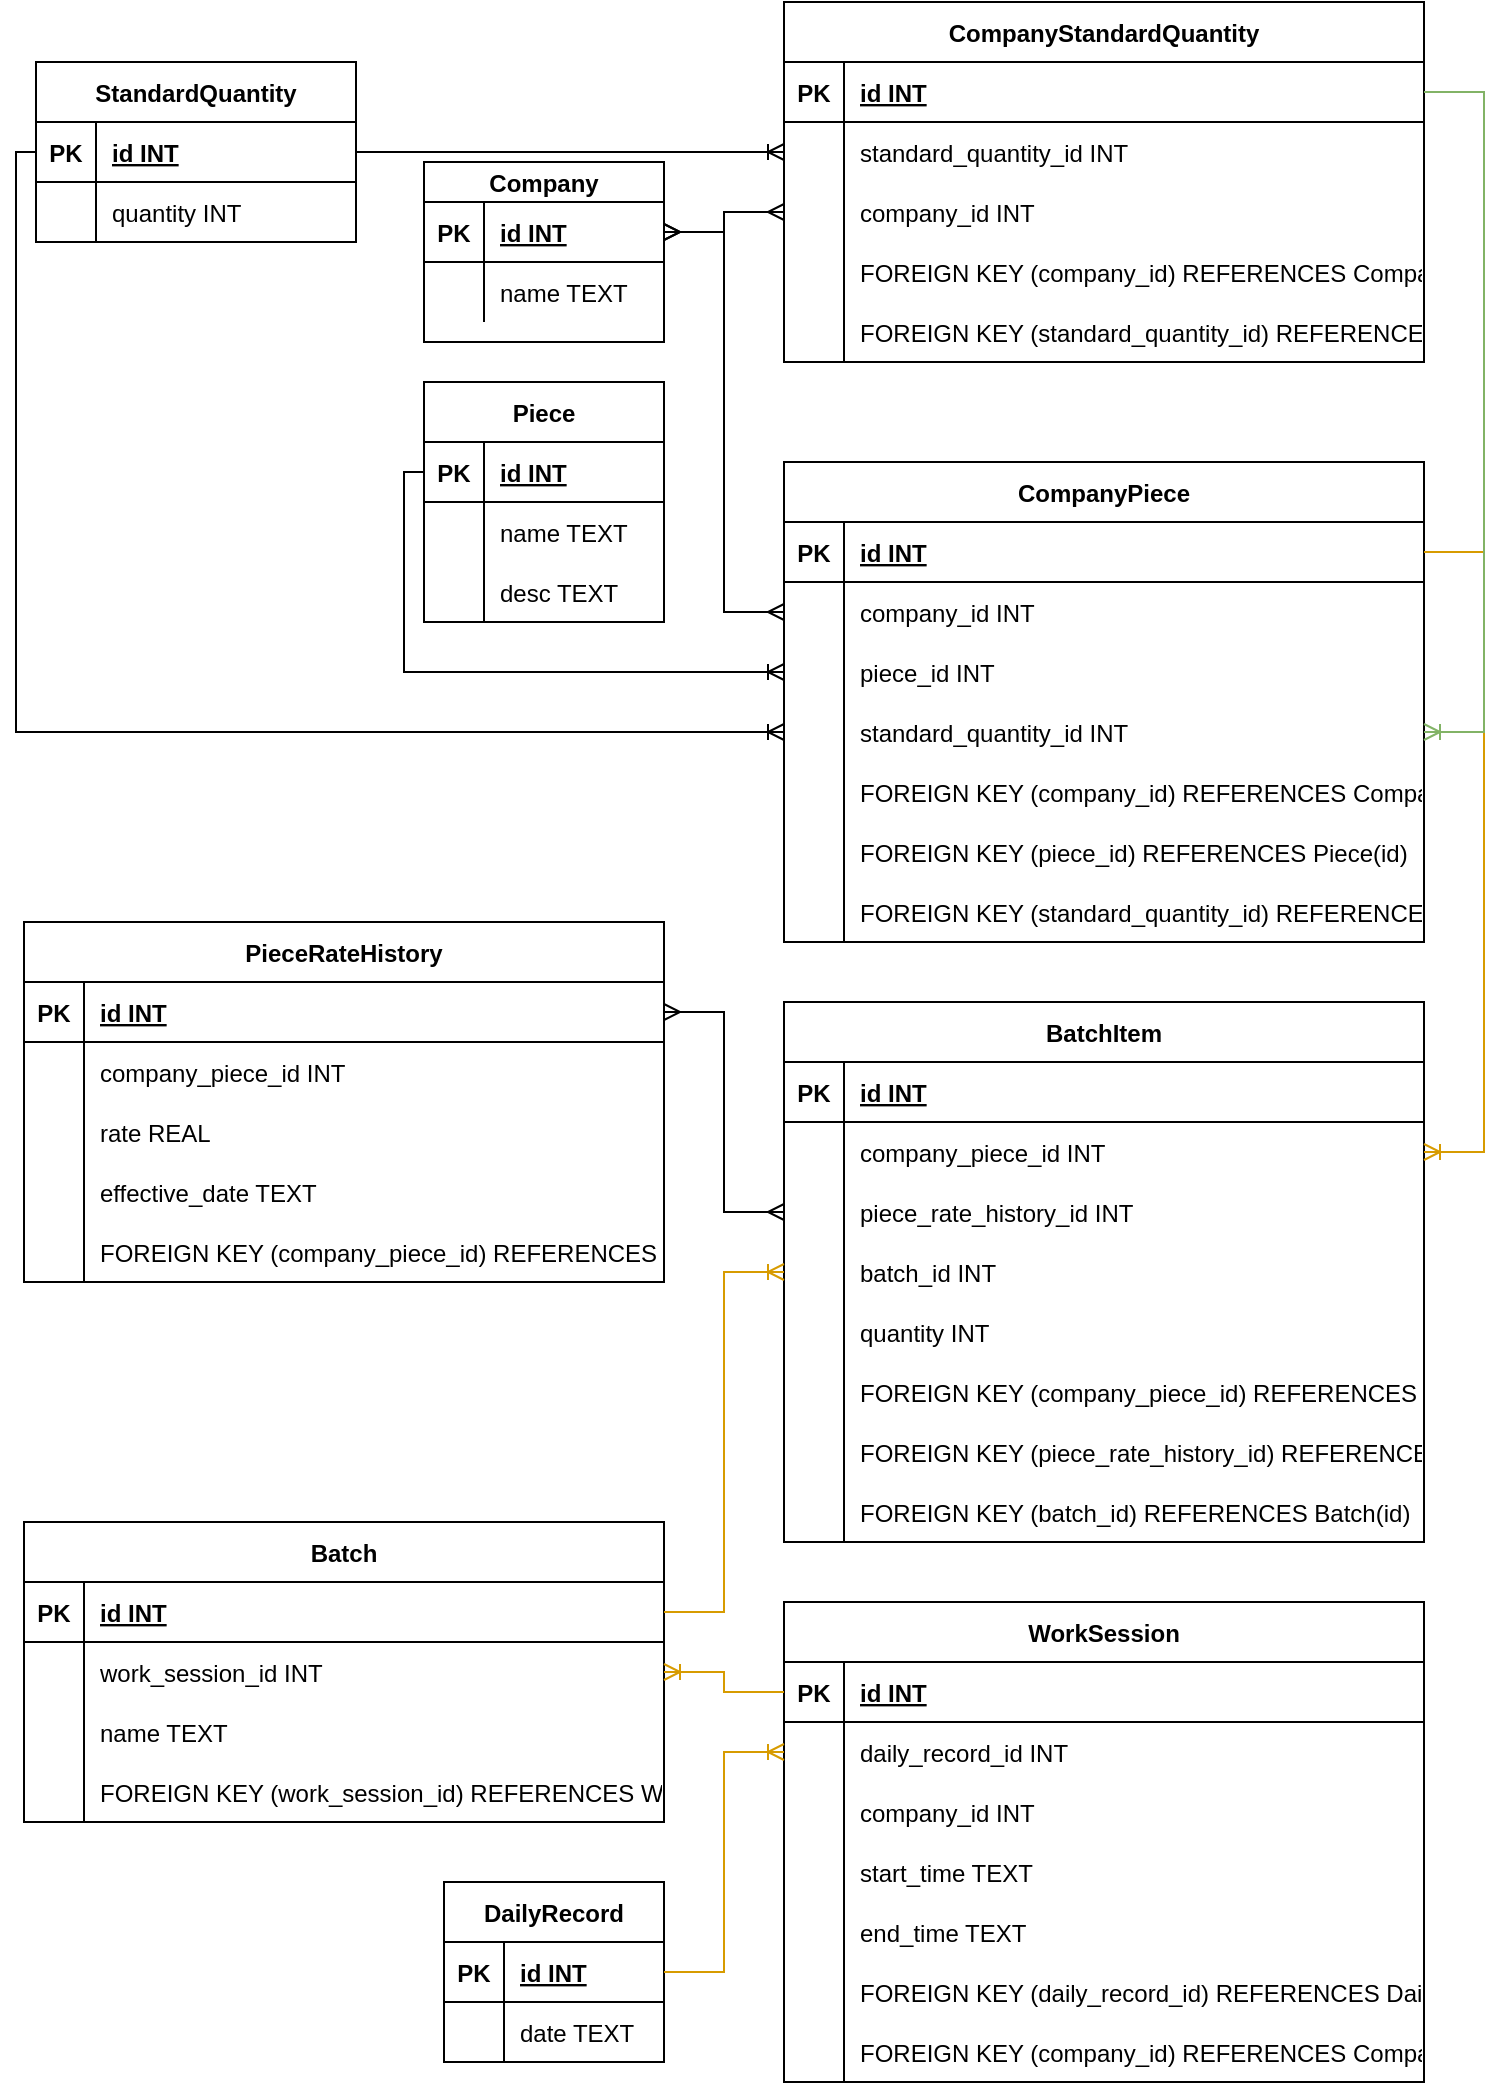 <mxfile version="24.8.4">
  <diagram name="Page-1" id="hj6EQDbvfAGXjYcUT3aj">
    <mxGraphModel dx="3134" dy="795" grid="1" gridSize="10" guides="1" tooltips="1" connect="1" arrows="1" fold="1" page="1" pageScale="1" pageWidth="850" pageHeight="1100" math="0" shadow="0">
      <root>
        <mxCell id="0" />
        <mxCell id="1" parent="0" />
        <mxCell id="ztqE1EcbJEQr3QMFccIp-8" value="StandardQuantity" style="shape=table;startSize=30;container=1;collapsible=1;childLayout=tableLayout;fixedRows=1;rowLines=0;fontStyle=1;align=center;resizeLast=1;" parent="1" vertex="1">
          <mxGeometry x="-1680" y="40" width="160" height="90" as="geometry" />
        </mxCell>
        <mxCell id="ztqE1EcbJEQr3QMFccIp-9" value="" style="shape=tableRow;horizontal=0;startSize=0;swimlaneHead=0;swimlaneBody=0;fillColor=none;collapsible=0;dropTarget=0;points=[[0,0.5],[1,0.5]];portConstraint=eastwest;strokeColor=inherit;top=0;left=0;right=0;bottom=1;" parent="ztqE1EcbJEQr3QMFccIp-8" vertex="1">
          <mxGeometry y="30" width="160" height="30" as="geometry" />
        </mxCell>
        <mxCell id="ztqE1EcbJEQr3QMFccIp-10" value="PK" style="shape=partialRectangle;overflow=hidden;connectable=0;fillColor=none;strokeColor=inherit;top=0;left=0;bottom=0;right=0;fontStyle=1;" parent="ztqE1EcbJEQr3QMFccIp-9" vertex="1">
          <mxGeometry width="30" height="30" as="geometry">
            <mxRectangle width="30" height="30" as="alternateBounds" />
          </mxGeometry>
        </mxCell>
        <mxCell id="ztqE1EcbJEQr3QMFccIp-11" value="id INT " style="shape=partialRectangle;overflow=hidden;connectable=0;fillColor=none;align=left;strokeColor=inherit;top=0;left=0;bottom=0;right=0;spacingLeft=6;fontStyle=5;" parent="ztqE1EcbJEQr3QMFccIp-9" vertex="1">
          <mxGeometry x="30" width="130" height="30" as="geometry">
            <mxRectangle width="130" height="30" as="alternateBounds" />
          </mxGeometry>
        </mxCell>
        <mxCell id="ztqE1EcbJEQr3QMFccIp-12" value="" style="shape=tableRow;horizontal=0;startSize=0;swimlaneHead=0;swimlaneBody=0;fillColor=none;collapsible=0;dropTarget=0;points=[[0,0.5],[1,0.5]];portConstraint=eastwest;strokeColor=inherit;top=0;left=0;right=0;bottom=0;" parent="ztqE1EcbJEQr3QMFccIp-8" vertex="1">
          <mxGeometry y="60" width="160" height="30" as="geometry" />
        </mxCell>
        <mxCell id="ztqE1EcbJEQr3QMFccIp-13" value="" style="shape=partialRectangle;overflow=hidden;connectable=0;fillColor=none;strokeColor=inherit;top=0;left=0;bottom=0;right=0;" parent="ztqE1EcbJEQr3QMFccIp-12" vertex="1">
          <mxGeometry width="30" height="30" as="geometry">
            <mxRectangle width="30" height="30" as="alternateBounds" />
          </mxGeometry>
        </mxCell>
        <mxCell id="ztqE1EcbJEQr3QMFccIp-14" value="quantity INT" style="shape=partialRectangle;overflow=hidden;connectable=0;fillColor=none;align=left;strokeColor=inherit;top=0;left=0;bottom=0;right=0;spacingLeft=6;" parent="ztqE1EcbJEQr3QMFccIp-12" vertex="1">
          <mxGeometry x="30" width="130" height="30" as="geometry">
            <mxRectangle width="130" height="30" as="alternateBounds" />
          </mxGeometry>
        </mxCell>
        <mxCell id="ztqE1EcbJEQr3QMFccIp-15" value="Company" style="shape=table;startSize=20;container=1;collapsible=1;childLayout=tableLayout;fixedRows=1;rowLines=0;fontStyle=1;align=center;resizeLast=1;" parent="1" vertex="1">
          <mxGeometry x="-1486" y="90" width="120" height="90" as="geometry" />
        </mxCell>
        <mxCell id="ztqE1EcbJEQr3QMFccIp-16" value="" style="shape=tableRow;horizontal=0;startSize=0;swimlaneHead=0;swimlaneBody=0;fillColor=none;collapsible=0;dropTarget=0;points=[[0,0.5],[1,0.5]];portConstraint=eastwest;strokeColor=inherit;top=0;left=0;right=0;bottom=1;" parent="ztqE1EcbJEQr3QMFccIp-15" vertex="1">
          <mxGeometry y="20" width="120" height="30" as="geometry" />
        </mxCell>
        <mxCell id="ztqE1EcbJEQr3QMFccIp-17" value="PK" style="shape=partialRectangle;overflow=hidden;connectable=0;fillColor=none;strokeColor=inherit;top=0;left=0;bottom=0;right=0;fontStyle=1;" parent="ztqE1EcbJEQr3QMFccIp-16" vertex="1">
          <mxGeometry width="30" height="30" as="geometry">
            <mxRectangle width="30" height="30" as="alternateBounds" />
          </mxGeometry>
        </mxCell>
        <mxCell id="ztqE1EcbJEQr3QMFccIp-18" value="id INT " style="shape=partialRectangle;overflow=hidden;connectable=0;fillColor=none;align=left;strokeColor=inherit;top=0;left=0;bottom=0;right=0;spacingLeft=6;fontStyle=5;" parent="ztqE1EcbJEQr3QMFccIp-16" vertex="1">
          <mxGeometry x="30" width="90" height="30" as="geometry">
            <mxRectangle width="90" height="30" as="alternateBounds" />
          </mxGeometry>
        </mxCell>
        <mxCell id="ztqE1EcbJEQr3QMFccIp-19" value="" style="shape=tableRow;horizontal=0;startSize=0;swimlaneHead=0;swimlaneBody=0;fillColor=none;collapsible=0;dropTarget=0;points=[[0,0.5],[1,0.5]];portConstraint=eastwest;strokeColor=inherit;top=0;left=0;right=0;bottom=0;" parent="ztqE1EcbJEQr3QMFccIp-15" vertex="1">
          <mxGeometry y="50" width="120" height="30" as="geometry" />
        </mxCell>
        <mxCell id="ztqE1EcbJEQr3QMFccIp-20" value="" style="shape=partialRectangle;overflow=hidden;connectable=0;fillColor=none;strokeColor=inherit;top=0;left=0;bottom=0;right=0;" parent="ztqE1EcbJEQr3QMFccIp-19" vertex="1">
          <mxGeometry width="30" height="30" as="geometry">
            <mxRectangle width="30" height="30" as="alternateBounds" />
          </mxGeometry>
        </mxCell>
        <mxCell id="ztqE1EcbJEQr3QMFccIp-21" value="name TEXT" style="shape=partialRectangle;overflow=hidden;connectable=0;fillColor=none;align=left;strokeColor=inherit;top=0;left=0;bottom=0;right=0;spacingLeft=6;" parent="ztqE1EcbJEQr3QMFccIp-19" vertex="1">
          <mxGeometry x="30" width="90" height="30" as="geometry">
            <mxRectangle width="90" height="30" as="alternateBounds" />
          </mxGeometry>
        </mxCell>
        <mxCell id="ztqE1EcbJEQr3QMFccIp-22" value="CompanyStandardQuantity" style="shape=table;startSize=30;container=1;collapsible=1;childLayout=tableLayout;fixedRows=1;rowLines=0;fontStyle=1;align=center;resizeLast=1;" parent="1" vertex="1">
          <mxGeometry x="-1306" y="10" width="320" height="180" as="geometry" />
        </mxCell>
        <mxCell id="ztqE1EcbJEQr3QMFccIp-23" value="" style="shape=tableRow;horizontal=0;startSize=0;swimlaneHead=0;swimlaneBody=0;fillColor=none;collapsible=0;dropTarget=0;points=[[0,0.5],[1,0.5]];portConstraint=eastwest;strokeColor=inherit;top=0;left=0;right=0;bottom=1;" parent="ztqE1EcbJEQr3QMFccIp-22" vertex="1">
          <mxGeometry y="30" width="320" height="30" as="geometry" />
        </mxCell>
        <mxCell id="ztqE1EcbJEQr3QMFccIp-24" value="PK" style="shape=partialRectangle;overflow=hidden;connectable=0;fillColor=none;strokeColor=inherit;top=0;left=0;bottom=0;right=0;fontStyle=1;" parent="ztqE1EcbJEQr3QMFccIp-23" vertex="1">
          <mxGeometry width="30" height="30" as="geometry">
            <mxRectangle width="30" height="30" as="alternateBounds" />
          </mxGeometry>
        </mxCell>
        <mxCell id="ztqE1EcbJEQr3QMFccIp-25" value="id INT " style="shape=partialRectangle;overflow=hidden;connectable=0;fillColor=none;align=left;strokeColor=inherit;top=0;left=0;bottom=0;right=0;spacingLeft=6;fontStyle=5;" parent="ztqE1EcbJEQr3QMFccIp-23" vertex="1">
          <mxGeometry x="30" width="290" height="30" as="geometry">
            <mxRectangle width="290" height="30" as="alternateBounds" />
          </mxGeometry>
        </mxCell>
        <mxCell id="ztqE1EcbJEQr3QMFccIp-26" value="" style="shape=tableRow;horizontal=0;startSize=0;swimlaneHead=0;swimlaneBody=0;fillColor=none;collapsible=0;dropTarget=0;points=[[0,0.5],[1,0.5]];portConstraint=eastwest;strokeColor=inherit;top=0;left=0;right=0;bottom=0;" parent="ztqE1EcbJEQr3QMFccIp-22" vertex="1">
          <mxGeometry y="60" width="320" height="30" as="geometry" />
        </mxCell>
        <mxCell id="ztqE1EcbJEQr3QMFccIp-27" value="" style="shape=partialRectangle;overflow=hidden;connectable=0;fillColor=none;strokeColor=inherit;top=0;left=0;bottom=0;right=0;" parent="ztqE1EcbJEQr3QMFccIp-26" vertex="1">
          <mxGeometry width="30" height="30" as="geometry">
            <mxRectangle width="30" height="30" as="alternateBounds" />
          </mxGeometry>
        </mxCell>
        <mxCell id="ztqE1EcbJEQr3QMFccIp-28" value="standard_quantity_id INT" style="shape=partialRectangle;overflow=hidden;connectable=0;fillColor=none;align=left;strokeColor=inherit;top=0;left=0;bottom=0;right=0;spacingLeft=6;" parent="ztqE1EcbJEQr3QMFccIp-26" vertex="1">
          <mxGeometry x="30" width="290" height="30" as="geometry">
            <mxRectangle width="290" height="30" as="alternateBounds" />
          </mxGeometry>
        </mxCell>
        <mxCell id="ztqE1EcbJEQr3QMFccIp-29" value="" style="shape=tableRow;horizontal=0;startSize=0;swimlaneHead=0;swimlaneBody=0;fillColor=none;collapsible=0;dropTarget=0;points=[[0,0.5],[1,0.5]];portConstraint=eastwest;strokeColor=inherit;top=0;left=0;right=0;bottom=0;" parent="ztqE1EcbJEQr3QMFccIp-22" vertex="1">
          <mxGeometry y="90" width="320" height="30" as="geometry" />
        </mxCell>
        <mxCell id="ztqE1EcbJEQr3QMFccIp-30" value="" style="shape=partialRectangle;overflow=hidden;connectable=0;fillColor=none;strokeColor=inherit;top=0;left=0;bottom=0;right=0;" parent="ztqE1EcbJEQr3QMFccIp-29" vertex="1">
          <mxGeometry width="30" height="30" as="geometry">
            <mxRectangle width="30" height="30" as="alternateBounds" />
          </mxGeometry>
        </mxCell>
        <mxCell id="ztqE1EcbJEQr3QMFccIp-31" value="company_id INT" style="shape=partialRectangle;overflow=hidden;connectable=0;fillColor=none;align=left;strokeColor=inherit;top=0;left=0;bottom=0;right=0;spacingLeft=6;" parent="ztqE1EcbJEQr3QMFccIp-29" vertex="1">
          <mxGeometry x="30" width="290" height="30" as="geometry">
            <mxRectangle width="290" height="30" as="alternateBounds" />
          </mxGeometry>
        </mxCell>
        <mxCell id="ztqE1EcbJEQr3QMFccIp-32" value="" style="shape=tableRow;horizontal=0;startSize=0;swimlaneHead=0;swimlaneBody=0;fillColor=none;collapsible=0;dropTarget=0;points=[[0,0.5],[1,0.5]];portConstraint=eastwest;strokeColor=inherit;top=0;left=0;right=0;bottom=0;" parent="ztqE1EcbJEQr3QMFccIp-22" vertex="1">
          <mxGeometry y="120" width="320" height="30" as="geometry" />
        </mxCell>
        <mxCell id="ztqE1EcbJEQr3QMFccIp-33" value="" style="shape=partialRectangle;overflow=hidden;connectable=0;fillColor=none;strokeColor=inherit;top=0;left=0;bottom=0;right=0;" parent="ztqE1EcbJEQr3QMFccIp-32" vertex="1">
          <mxGeometry width="30" height="30" as="geometry">
            <mxRectangle width="30" height="30" as="alternateBounds" />
          </mxGeometry>
        </mxCell>
        <mxCell id="ztqE1EcbJEQr3QMFccIp-34" value="FOREIGN KEY (company_id) REFERENCES Company(id)" style="shape=partialRectangle;overflow=hidden;connectable=0;fillColor=none;align=left;strokeColor=inherit;top=0;left=0;bottom=0;right=0;spacingLeft=6;" parent="ztqE1EcbJEQr3QMFccIp-32" vertex="1">
          <mxGeometry x="30" width="290" height="30" as="geometry">
            <mxRectangle width="290" height="30" as="alternateBounds" />
          </mxGeometry>
        </mxCell>
        <mxCell id="ztqE1EcbJEQr3QMFccIp-35" value="" style="shape=tableRow;horizontal=0;startSize=0;swimlaneHead=0;swimlaneBody=0;fillColor=none;collapsible=0;dropTarget=0;points=[[0,0.5],[1,0.5]];portConstraint=eastwest;strokeColor=inherit;top=0;left=0;right=0;bottom=0;" parent="ztqE1EcbJEQr3QMFccIp-22" vertex="1">
          <mxGeometry y="150" width="320" height="30" as="geometry" />
        </mxCell>
        <mxCell id="ztqE1EcbJEQr3QMFccIp-36" value="" style="shape=partialRectangle;overflow=hidden;connectable=0;fillColor=none;strokeColor=inherit;top=0;left=0;bottom=0;right=0;" parent="ztqE1EcbJEQr3QMFccIp-35" vertex="1">
          <mxGeometry width="30" height="30" as="geometry">
            <mxRectangle width="30" height="30" as="alternateBounds" />
          </mxGeometry>
        </mxCell>
        <mxCell id="ztqE1EcbJEQr3QMFccIp-37" value="FOREIGN KEY (standard_quantity_id) REFERENCES StandardQuantity(id)" style="shape=partialRectangle;overflow=hidden;connectable=0;fillColor=none;align=left;strokeColor=inherit;top=0;left=0;bottom=0;right=0;spacingLeft=6;" parent="ztqE1EcbJEQr3QMFccIp-35" vertex="1">
          <mxGeometry x="30" width="290" height="30" as="geometry">
            <mxRectangle width="290" height="30" as="alternateBounds" />
          </mxGeometry>
        </mxCell>
        <mxCell id="ztqE1EcbJEQr3QMFccIp-38" value="Piece" style="shape=table;startSize=30;container=1;collapsible=1;childLayout=tableLayout;fixedRows=1;rowLines=0;fontStyle=1;align=center;resizeLast=1;" parent="1" vertex="1">
          <mxGeometry x="-1486" y="200" width="120" height="120" as="geometry" />
        </mxCell>
        <mxCell id="ztqE1EcbJEQr3QMFccIp-39" value="" style="shape=tableRow;horizontal=0;startSize=0;swimlaneHead=0;swimlaneBody=0;fillColor=none;collapsible=0;dropTarget=0;points=[[0,0.5],[1,0.5]];portConstraint=eastwest;strokeColor=inherit;top=0;left=0;right=0;bottom=1;" parent="ztqE1EcbJEQr3QMFccIp-38" vertex="1">
          <mxGeometry y="30" width="120" height="30" as="geometry" />
        </mxCell>
        <mxCell id="ztqE1EcbJEQr3QMFccIp-40" value="PK" style="shape=partialRectangle;overflow=hidden;connectable=0;fillColor=none;strokeColor=inherit;top=0;left=0;bottom=0;right=0;fontStyle=1;" parent="ztqE1EcbJEQr3QMFccIp-39" vertex="1">
          <mxGeometry width="30" height="30" as="geometry">
            <mxRectangle width="30" height="30" as="alternateBounds" />
          </mxGeometry>
        </mxCell>
        <mxCell id="ztqE1EcbJEQr3QMFccIp-41" value="id INT " style="shape=partialRectangle;overflow=hidden;connectable=0;fillColor=none;align=left;strokeColor=inherit;top=0;left=0;bottom=0;right=0;spacingLeft=6;fontStyle=5;" parent="ztqE1EcbJEQr3QMFccIp-39" vertex="1">
          <mxGeometry x="30" width="90" height="30" as="geometry">
            <mxRectangle width="90" height="30" as="alternateBounds" />
          </mxGeometry>
        </mxCell>
        <mxCell id="ztqE1EcbJEQr3QMFccIp-42" value="" style="shape=tableRow;horizontal=0;startSize=0;swimlaneHead=0;swimlaneBody=0;fillColor=none;collapsible=0;dropTarget=0;points=[[0,0.5],[1,0.5]];portConstraint=eastwest;strokeColor=inherit;top=0;left=0;right=0;bottom=0;" parent="ztqE1EcbJEQr3QMFccIp-38" vertex="1">
          <mxGeometry y="60" width="120" height="30" as="geometry" />
        </mxCell>
        <mxCell id="ztqE1EcbJEQr3QMFccIp-43" value="" style="shape=partialRectangle;overflow=hidden;connectable=0;fillColor=none;strokeColor=inherit;top=0;left=0;bottom=0;right=0;" parent="ztqE1EcbJEQr3QMFccIp-42" vertex="1">
          <mxGeometry width="30" height="30" as="geometry">
            <mxRectangle width="30" height="30" as="alternateBounds" />
          </mxGeometry>
        </mxCell>
        <mxCell id="ztqE1EcbJEQr3QMFccIp-44" value="name TEXT" style="shape=partialRectangle;overflow=hidden;connectable=0;fillColor=none;align=left;strokeColor=inherit;top=0;left=0;bottom=0;right=0;spacingLeft=6;" parent="ztqE1EcbJEQr3QMFccIp-42" vertex="1">
          <mxGeometry x="30" width="90" height="30" as="geometry">
            <mxRectangle width="90" height="30" as="alternateBounds" />
          </mxGeometry>
        </mxCell>
        <mxCell id="ztqE1EcbJEQr3QMFccIp-45" value="" style="shape=tableRow;horizontal=0;startSize=0;swimlaneHead=0;swimlaneBody=0;fillColor=none;collapsible=0;dropTarget=0;points=[[0,0.5],[1,0.5]];portConstraint=eastwest;strokeColor=inherit;top=0;left=0;right=0;bottom=0;" parent="ztqE1EcbJEQr3QMFccIp-38" vertex="1">
          <mxGeometry y="90" width="120" height="30" as="geometry" />
        </mxCell>
        <mxCell id="ztqE1EcbJEQr3QMFccIp-46" value="" style="shape=partialRectangle;overflow=hidden;connectable=0;fillColor=none;strokeColor=inherit;top=0;left=0;bottom=0;right=0;" parent="ztqE1EcbJEQr3QMFccIp-45" vertex="1">
          <mxGeometry width="30" height="30" as="geometry">
            <mxRectangle width="30" height="30" as="alternateBounds" />
          </mxGeometry>
        </mxCell>
        <mxCell id="ztqE1EcbJEQr3QMFccIp-47" value="desc TEXT" style="shape=partialRectangle;overflow=hidden;connectable=0;fillColor=none;align=left;strokeColor=inherit;top=0;left=0;bottom=0;right=0;spacingLeft=6;" parent="ztqE1EcbJEQr3QMFccIp-45" vertex="1">
          <mxGeometry x="30" width="90" height="30" as="geometry">
            <mxRectangle width="90" height="30" as="alternateBounds" />
          </mxGeometry>
        </mxCell>
        <mxCell id="ztqE1EcbJEQr3QMFccIp-48" value="CompanyPiece" style="shape=table;startSize=30;container=1;collapsible=1;childLayout=tableLayout;fixedRows=1;rowLines=0;fontStyle=1;align=center;resizeLast=1;" parent="1" vertex="1">
          <mxGeometry x="-1306" y="240" width="320" height="240" as="geometry" />
        </mxCell>
        <mxCell id="ztqE1EcbJEQr3QMFccIp-49" value="" style="shape=tableRow;horizontal=0;startSize=0;swimlaneHead=0;swimlaneBody=0;fillColor=none;collapsible=0;dropTarget=0;points=[[0,0.5],[1,0.5]];portConstraint=eastwest;strokeColor=inherit;top=0;left=0;right=0;bottom=1;" parent="ztqE1EcbJEQr3QMFccIp-48" vertex="1">
          <mxGeometry y="30" width="320" height="30" as="geometry" />
        </mxCell>
        <mxCell id="ztqE1EcbJEQr3QMFccIp-50" value="PK" style="shape=partialRectangle;overflow=hidden;connectable=0;fillColor=none;strokeColor=inherit;top=0;left=0;bottom=0;right=0;fontStyle=1;" parent="ztqE1EcbJEQr3QMFccIp-49" vertex="1">
          <mxGeometry width="30" height="30" as="geometry">
            <mxRectangle width="30" height="30" as="alternateBounds" />
          </mxGeometry>
        </mxCell>
        <mxCell id="ztqE1EcbJEQr3QMFccIp-51" value="id INT " style="shape=partialRectangle;overflow=hidden;connectable=0;fillColor=none;align=left;strokeColor=inherit;top=0;left=0;bottom=0;right=0;spacingLeft=6;fontStyle=5;" parent="ztqE1EcbJEQr3QMFccIp-49" vertex="1">
          <mxGeometry x="30" width="290" height="30" as="geometry">
            <mxRectangle width="290" height="30" as="alternateBounds" />
          </mxGeometry>
        </mxCell>
        <mxCell id="ztqE1EcbJEQr3QMFccIp-52" value="" style="shape=tableRow;horizontal=0;startSize=0;swimlaneHead=0;swimlaneBody=0;fillColor=none;collapsible=0;dropTarget=0;points=[[0,0.5],[1,0.5]];portConstraint=eastwest;strokeColor=inherit;top=0;left=0;right=0;bottom=0;" parent="ztqE1EcbJEQr3QMFccIp-48" vertex="1">
          <mxGeometry y="60" width="320" height="30" as="geometry" />
        </mxCell>
        <mxCell id="ztqE1EcbJEQr3QMFccIp-53" value="" style="shape=partialRectangle;overflow=hidden;connectable=0;fillColor=none;strokeColor=inherit;top=0;left=0;bottom=0;right=0;" parent="ztqE1EcbJEQr3QMFccIp-52" vertex="1">
          <mxGeometry width="30" height="30" as="geometry">
            <mxRectangle width="30" height="30" as="alternateBounds" />
          </mxGeometry>
        </mxCell>
        <mxCell id="ztqE1EcbJEQr3QMFccIp-54" value="company_id INT" style="shape=partialRectangle;overflow=hidden;connectable=0;fillColor=none;align=left;strokeColor=inherit;top=0;left=0;bottom=0;right=0;spacingLeft=6;" parent="ztqE1EcbJEQr3QMFccIp-52" vertex="1">
          <mxGeometry x="30" width="290" height="30" as="geometry">
            <mxRectangle width="290" height="30" as="alternateBounds" />
          </mxGeometry>
        </mxCell>
        <mxCell id="ztqE1EcbJEQr3QMFccIp-55" value="" style="shape=tableRow;horizontal=0;startSize=0;swimlaneHead=0;swimlaneBody=0;fillColor=none;collapsible=0;dropTarget=0;points=[[0,0.5],[1,0.5]];portConstraint=eastwest;strokeColor=inherit;top=0;left=0;right=0;bottom=0;" parent="ztqE1EcbJEQr3QMFccIp-48" vertex="1">
          <mxGeometry y="90" width="320" height="30" as="geometry" />
        </mxCell>
        <mxCell id="ztqE1EcbJEQr3QMFccIp-56" value="" style="shape=partialRectangle;overflow=hidden;connectable=0;fillColor=none;strokeColor=inherit;top=0;left=0;bottom=0;right=0;" parent="ztqE1EcbJEQr3QMFccIp-55" vertex="1">
          <mxGeometry width="30" height="30" as="geometry">
            <mxRectangle width="30" height="30" as="alternateBounds" />
          </mxGeometry>
        </mxCell>
        <mxCell id="ztqE1EcbJEQr3QMFccIp-57" value="piece_id INT" style="shape=partialRectangle;overflow=hidden;connectable=0;fillColor=none;align=left;strokeColor=inherit;top=0;left=0;bottom=0;right=0;spacingLeft=6;" parent="ztqE1EcbJEQr3QMFccIp-55" vertex="1">
          <mxGeometry x="30" width="290" height="30" as="geometry">
            <mxRectangle width="290" height="30" as="alternateBounds" />
          </mxGeometry>
        </mxCell>
        <mxCell id="ztqE1EcbJEQr3QMFccIp-58" value="" style="shape=tableRow;horizontal=0;startSize=0;swimlaneHead=0;swimlaneBody=0;fillColor=none;collapsible=0;dropTarget=0;points=[[0,0.5],[1,0.5]];portConstraint=eastwest;strokeColor=inherit;top=0;left=0;right=0;bottom=0;" parent="ztqE1EcbJEQr3QMFccIp-48" vertex="1">
          <mxGeometry y="120" width="320" height="30" as="geometry" />
        </mxCell>
        <mxCell id="ztqE1EcbJEQr3QMFccIp-59" value="" style="shape=partialRectangle;overflow=hidden;connectable=0;fillColor=none;strokeColor=inherit;top=0;left=0;bottom=0;right=0;" parent="ztqE1EcbJEQr3QMFccIp-58" vertex="1">
          <mxGeometry width="30" height="30" as="geometry">
            <mxRectangle width="30" height="30" as="alternateBounds" />
          </mxGeometry>
        </mxCell>
        <mxCell id="ztqE1EcbJEQr3QMFccIp-60" value="standard_quantity_id INT" style="shape=partialRectangle;overflow=hidden;connectable=0;fillColor=none;align=left;strokeColor=inherit;top=0;left=0;bottom=0;right=0;spacingLeft=6;" parent="ztqE1EcbJEQr3QMFccIp-58" vertex="1">
          <mxGeometry x="30" width="290" height="30" as="geometry">
            <mxRectangle width="290" height="30" as="alternateBounds" />
          </mxGeometry>
        </mxCell>
        <mxCell id="ztqE1EcbJEQr3QMFccIp-61" value="" style="shape=tableRow;horizontal=0;startSize=0;swimlaneHead=0;swimlaneBody=0;fillColor=none;collapsible=0;dropTarget=0;points=[[0,0.5],[1,0.5]];portConstraint=eastwest;strokeColor=inherit;top=0;left=0;right=0;bottom=0;" parent="ztqE1EcbJEQr3QMFccIp-48" vertex="1">
          <mxGeometry y="150" width="320" height="30" as="geometry" />
        </mxCell>
        <mxCell id="ztqE1EcbJEQr3QMFccIp-62" value="" style="shape=partialRectangle;overflow=hidden;connectable=0;fillColor=none;strokeColor=inherit;top=0;left=0;bottom=0;right=0;" parent="ztqE1EcbJEQr3QMFccIp-61" vertex="1">
          <mxGeometry width="30" height="30" as="geometry">
            <mxRectangle width="30" height="30" as="alternateBounds" />
          </mxGeometry>
        </mxCell>
        <mxCell id="ztqE1EcbJEQr3QMFccIp-63" value="FOREIGN KEY (company_id) REFERENCES Company(id)" style="shape=partialRectangle;overflow=hidden;connectable=0;fillColor=none;align=left;strokeColor=inherit;top=0;left=0;bottom=0;right=0;spacingLeft=6;" parent="ztqE1EcbJEQr3QMFccIp-61" vertex="1">
          <mxGeometry x="30" width="290" height="30" as="geometry">
            <mxRectangle width="290" height="30" as="alternateBounds" />
          </mxGeometry>
        </mxCell>
        <mxCell id="ztqE1EcbJEQr3QMFccIp-64" value="" style="shape=tableRow;horizontal=0;startSize=0;swimlaneHead=0;swimlaneBody=0;fillColor=none;collapsible=0;dropTarget=0;points=[[0,0.5],[1,0.5]];portConstraint=eastwest;strokeColor=inherit;top=0;left=0;right=0;bottom=0;" parent="ztqE1EcbJEQr3QMFccIp-48" vertex="1">
          <mxGeometry y="180" width="320" height="30" as="geometry" />
        </mxCell>
        <mxCell id="ztqE1EcbJEQr3QMFccIp-65" value="" style="shape=partialRectangle;overflow=hidden;connectable=0;fillColor=none;strokeColor=inherit;top=0;left=0;bottom=0;right=0;" parent="ztqE1EcbJEQr3QMFccIp-64" vertex="1">
          <mxGeometry width="30" height="30" as="geometry">
            <mxRectangle width="30" height="30" as="alternateBounds" />
          </mxGeometry>
        </mxCell>
        <mxCell id="ztqE1EcbJEQr3QMFccIp-66" value="FOREIGN KEY (piece_id) REFERENCES Piece(id)" style="shape=partialRectangle;overflow=hidden;connectable=0;fillColor=none;align=left;strokeColor=inherit;top=0;left=0;bottom=0;right=0;spacingLeft=6;" parent="ztqE1EcbJEQr3QMFccIp-64" vertex="1">
          <mxGeometry x="30" width="290" height="30" as="geometry">
            <mxRectangle width="290" height="30" as="alternateBounds" />
          </mxGeometry>
        </mxCell>
        <mxCell id="ztqE1EcbJEQr3QMFccIp-67" value="" style="shape=tableRow;horizontal=0;startSize=0;swimlaneHead=0;swimlaneBody=0;fillColor=none;collapsible=0;dropTarget=0;points=[[0,0.5],[1,0.5]];portConstraint=eastwest;strokeColor=inherit;top=0;left=0;right=0;bottom=0;" parent="ztqE1EcbJEQr3QMFccIp-48" vertex="1">
          <mxGeometry y="210" width="320" height="30" as="geometry" />
        </mxCell>
        <mxCell id="ztqE1EcbJEQr3QMFccIp-68" value="" style="shape=partialRectangle;overflow=hidden;connectable=0;fillColor=none;strokeColor=inherit;top=0;left=0;bottom=0;right=0;" parent="ztqE1EcbJEQr3QMFccIp-67" vertex="1">
          <mxGeometry width="30" height="30" as="geometry">
            <mxRectangle width="30" height="30" as="alternateBounds" />
          </mxGeometry>
        </mxCell>
        <mxCell id="ztqE1EcbJEQr3QMFccIp-69" value="FOREIGN KEY (standard_quantity_id) REFERENCES StandardQuantity(id)" style="shape=partialRectangle;overflow=hidden;connectable=0;fillColor=none;align=left;strokeColor=inherit;top=0;left=0;bottom=0;right=0;spacingLeft=6;" parent="ztqE1EcbJEQr3QMFccIp-67" vertex="1">
          <mxGeometry x="30" width="290" height="30" as="geometry">
            <mxRectangle width="290" height="30" as="alternateBounds" />
          </mxGeometry>
        </mxCell>
        <mxCell id="ztqE1EcbJEQr3QMFccIp-70" value="PieceRateHistory" style="shape=table;startSize=30;container=1;collapsible=1;childLayout=tableLayout;fixedRows=1;rowLines=0;fontStyle=1;align=center;resizeLast=1;" parent="1" vertex="1">
          <mxGeometry x="-1686" y="470" width="320" height="180" as="geometry" />
        </mxCell>
        <mxCell id="ztqE1EcbJEQr3QMFccIp-71" value="" style="shape=tableRow;horizontal=0;startSize=0;swimlaneHead=0;swimlaneBody=0;fillColor=none;collapsible=0;dropTarget=0;points=[[0,0.5],[1,0.5]];portConstraint=eastwest;strokeColor=inherit;top=0;left=0;right=0;bottom=1;" parent="ztqE1EcbJEQr3QMFccIp-70" vertex="1">
          <mxGeometry y="30" width="320" height="30" as="geometry" />
        </mxCell>
        <mxCell id="ztqE1EcbJEQr3QMFccIp-72" value="PK" style="shape=partialRectangle;overflow=hidden;connectable=0;fillColor=none;strokeColor=inherit;top=0;left=0;bottom=0;right=0;fontStyle=1;" parent="ztqE1EcbJEQr3QMFccIp-71" vertex="1">
          <mxGeometry width="30" height="30" as="geometry">
            <mxRectangle width="30" height="30" as="alternateBounds" />
          </mxGeometry>
        </mxCell>
        <mxCell id="ztqE1EcbJEQr3QMFccIp-73" value="id INT " style="shape=partialRectangle;overflow=hidden;connectable=0;fillColor=none;align=left;strokeColor=inherit;top=0;left=0;bottom=0;right=0;spacingLeft=6;fontStyle=5;" parent="ztqE1EcbJEQr3QMFccIp-71" vertex="1">
          <mxGeometry x="30" width="290" height="30" as="geometry">
            <mxRectangle width="290" height="30" as="alternateBounds" />
          </mxGeometry>
        </mxCell>
        <mxCell id="ztqE1EcbJEQr3QMFccIp-74" value="" style="shape=tableRow;horizontal=0;startSize=0;swimlaneHead=0;swimlaneBody=0;fillColor=none;collapsible=0;dropTarget=0;points=[[0,0.5],[1,0.5]];portConstraint=eastwest;strokeColor=inherit;top=0;left=0;right=0;bottom=0;" parent="ztqE1EcbJEQr3QMFccIp-70" vertex="1">
          <mxGeometry y="60" width="320" height="30" as="geometry" />
        </mxCell>
        <mxCell id="ztqE1EcbJEQr3QMFccIp-75" value="" style="shape=partialRectangle;overflow=hidden;connectable=0;fillColor=none;strokeColor=inherit;top=0;left=0;bottom=0;right=0;" parent="ztqE1EcbJEQr3QMFccIp-74" vertex="1">
          <mxGeometry width="30" height="30" as="geometry">
            <mxRectangle width="30" height="30" as="alternateBounds" />
          </mxGeometry>
        </mxCell>
        <mxCell id="ztqE1EcbJEQr3QMFccIp-76" value="company_piece_id INT" style="shape=partialRectangle;overflow=hidden;connectable=0;fillColor=none;align=left;strokeColor=inherit;top=0;left=0;bottom=0;right=0;spacingLeft=6;" parent="ztqE1EcbJEQr3QMFccIp-74" vertex="1">
          <mxGeometry x="30" width="290" height="30" as="geometry">
            <mxRectangle width="290" height="30" as="alternateBounds" />
          </mxGeometry>
        </mxCell>
        <mxCell id="ztqE1EcbJEQr3QMFccIp-77" value="" style="shape=tableRow;horizontal=0;startSize=0;swimlaneHead=0;swimlaneBody=0;fillColor=none;collapsible=0;dropTarget=0;points=[[0,0.5],[1,0.5]];portConstraint=eastwest;strokeColor=inherit;top=0;left=0;right=0;bottom=0;" parent="ztqE1EcbJEQr3QMFccIp-70" vertex="1">
          <mxGeometry y="90" width="320" height="30" as="geometry" />
        </mxCell>
        <mxCell id="ztqE1EcbJEQr3QMFccIp-78" value="" style="shape=partialRectangle;overflow=hidden;connectable=0;fillColor=none;strokeColor=inherit;top=0;left=0;bottom=0;right=0;" parent="ztqE1EcbJEQr3QMFccIp-77" vertex="1">
          <mxGeometry width="30" height="30" as="geometry">
            <mxRectangle width="30" height="30" as="alternateBounds" />
          </mxGeometry>
        </mxCell>
        <mxCell id="ztqE1EcbJEQr3QMFccIp-79" value="rate REAL" style="shape=partialRectangle;overflow=hidden;connectable=0;fillColor=none;align=left;strokeColor=inherit;top=0;left=0;bottom=0;right=0;spacingLeft=6;" parent="ztqE1EcbJEQr3QMFccIp-77" vertex="1">
          <mxGeometry x="30" width="290" height="30" as="geometry">
            <mxRectangle width="290" height="30" as="alternateBounds" />
          </mxGeometry>
        </mxCell>
        <mxCell id="ztqE1EcbJEQr3QMFccIp-80" value="" style="shape=tableRow;horizontal=0;startSize=0;swimlaneHead=0;swimlaneBody=0;fillColor=none;collapsible=0;dropTarget=0;points=[[0,0.5],[1,0.5]];portConstraint=eastwest;strokeColor=inherit;top=0;left=0;right=0;bottom=0;" parent="ztqE1EcbJEQr3QMFccIp-70" vertex="1">
          <mxGeometry y="120" width="320" height="30" as="geometry" />
        </mxCell>
        <mxCell id="ztqE1EcbJEQr3QMFccIp-81" value="" style="shape=partialRectangle;overflow=hidden;connectable=0;fillColor=none;strokeColor=inherit;top=0;left=0;bottom=0;right=0;" parent="ztqE1EcbJEQr3QMFccIp-80" vertex="1">
          <mxGeometry width="30" height="30" as="geometry">
            <mxRectangle width="30" height="30" as="alternateBounds" />
          </mxGeometry>
        </mxCell>
        <mxCell id="ztqE1EcbJEQr3QMFccIp-82" value="effective_date TEXT" style="shape=partialRectangle;overflow=hidden;connectable=0;fillColor=none;align=left;strokeColor=inherit;top=0;left=0;bottom=0;right=0;spacingLeft=6;" parent="ztqE1EcbJEQr3QMFccIp-80" vertex="1">
          <mxGeometry x="30" width="290" height="30" as="geometry">
            <mxRectangle width="290" height="30" as="alternateBounds" />
          </mxGeometry>
        </mxCell>
        <mxCell id="ztqE1EcbJEQr3QMFccIp-83" value="" style="shape=tableRow;horizontal=0;startSize=0;swimlaneHead=0;swimlaneBody=0;fillColor=none;collapsible=0;dropTarget=0;points=[[0,0.5],[1,0.5]];portConstraint=eastwest;strokeColor=inherit;top=0;left=0;right=0;bottom=0;" parent="ztqE1EcbJEQr3QMFccIp-70" vertex="1">
          <mxGeometry y="150" width="320" height="30" as="geometry" />
        </mxCell>
        <mxCell id="ztqE1EcbJEQr3QMFccIp-84" value="" style="shape=partialRectangle;overflow=hidden;connectable=0;fillColor=none;strokeColor=inherit;top=0;left=0;bottom=0;right=0;" parent="ztqE1EcbJEQr3QMFccIp-83" vertex="1">
          <mxGeometry width="30" height="30" as="geometry">
            <mxRectangle width="30" height="30" as="alternateBounds" />
          </mxGeometry>
        </mxCell>
        <mxCell id="ztqE1EcbJEQr3QMFccIp-85" value="FOREIGN KEY (company_piece_id) REFERENCES CompanyPiece(id)" style="shape=partialRectangle;overflow=hidden;connectable=0;fillColor=none;align=left;strokeColor=inherit;top=0;left=0;bottom=0;right=0;spacingLeft=6;" parent="ztqE1EcbJEQr3QMFccIp-83" vertex="1">
          <mxGeometry x="30" width="290" height="30" as="geometry">
            <mxRectangle width="290" height="30" as="alternateBounds" />
          </mxGeometry>
        </mxCell>
        <mxCell id="ztqE1EcbJEQr3QMFccIp-86" value="BatchItem" style="shape=table;startSize=30;container=1;collapsible=1;childLayout=tableLayout;fixedRows=1;rowLines=0;fontStyle=1;align=center;resizeLast=1;" parent="1" vertex="1">
          <mxGeometry x="-1306" y="510" width="320" height="270" as="geometry" />
        </mxCell>
        <mxCell id="ztqE1EcbJEQr3QMFccIp-87" value="" style="shape=tableRow;horizontal=0;startSize=0;swimlaneHead=0;swimlaneBody=0;fillColor=none;collapsible=0;dropTarget=0;points=[[0,0.5],[1,0.5]];portConstraint=eastwest;strokeColor=inherit;top=0;left=0;right=0;bottom=1;" parent="ztqE1EcbJEQr3QMFccIp-86" vertex="1">
          <mxGeometry y="30" width="320" height="30" as="geometry" />
        </mxCell>
        <mxCell id="ztqE1EcbJEQr3QMFccIp-88" value="PK" style="shape=partialRectangle;overflow=hidden;connectable=0;fillColor=none;strokeColor=inherit;top=0;left=0;bottom=0;right=0;fontStyle=1;" parent="ztqE1EcbJEQr3QMFccIp-87" vertex="1">
          <mxGeometry width="30" height="30" as="geometry">
            <mxRectangle width="30" height="30" as="alternateBounds" />
          </mxGeometry>
        </mxCell>
        <mxCell id="ztqE1EcbJEQr3QMFccIp-89" value="id INT " style="shape=partialRectangle;overflow=hidden;connectable=0;fillColor=none;align=left;strokeColor=inherit;top=0;left=0;bottom=0;right=0;spacingLeft=6;fontStyle=5;" parent="ztqE1EcbJEQr3QMFccIp-87" vertex="1">
          <mxGeometry x="30" width="290" height="30" as="geometry">
            <mxRectangle width="290" height="30" as="alternateBounds" />
          </mxGeometry>
        </mxCell>
        <mxCell id="ztqE1EcbJEQr3QMFccIp-90" value="" style="shape=tableRow;horizontal=0;startSize=0;swimlaneHead=0;swimlaneBody=0;fillColor=none;collapsible=0;dropTarget=0;points=[[0,0.5],[1,0.5]];portConstraint=eastwest;strokeColor=inherit;top=0;left=0;right=0;bottom=0;" parent="ztqE1EcbJEQr3QMFccIp-86" vertex="1">
          <mxGeometry y="60" width="320" height="30" as="geometry" />
        </mxCell>
        <mxCell id="ztqE1EcbJEQr3QMFccIp-91" value="" style="shape=partialRectangle;overflow=hidden;connectable=0;fillColor=none;strokeColor=inherit;top=0;left=0;bottom=0;right=0;" parent="ztqE1EcbJEQr3QMFccIp-90" vertex="1">
          <mxGeometry width="30" height="30" as="geometry">
            <mxRectangle width="30" height="30" as="alternateBounds" />
          </mxGeometry>
        </mxCell>
        <mxCell id="ztqE1EcbJEQr3QMFccIp-92" value="company_piece_id INT" style="shape=partialRectangle;overflow=hidden;connectable=0;fillColor=none;align=left;strokeColor=inherit;top=0;left=0;bottom=0;right=0;spacingLeft=6;" parent="ztqE1EcbJEQr3QMFccIp-90" vertex="1">
          <mxGeometry x="30" width="290" height="30" as="geometry">
            <mxRectangle width="290" height="30" as="alternateBounds" />
          </mxGeometry>
        </mxCell>
        <mxCell id="ztqE1EcbJEQr3QMFccIp-93" value="" style="shape=tableRow;horizontal=0;startSize=0;swimlaneHead=0;swimlaneBody=0;fillColor=none;collapsible=0;dropTarget=0;points=[[0,0.5],[1,0.5]];portConstraint=eastwest;strokeColor=inherit;top=0;left=0;right=0;bottom=0;" parent="ztqE1EcbJEQr3QMFccIp-86" vertex="1">
          <mxGeometry y="90" width="320" height="30" as="geometry" />
        </mxCell>
        <mxCell id="ztqE1EcbJEQr3QMFccIp-94" value="" style="shape=partialRectangle;overflow=hidden;connectable=0;fillColor=none;strokeColor=inherit;top=0;left=0;bottom=0;right=0;" parent="ztqE1EcbJEQr3QMFccIp-93" vertex="1">
          <mxGeometry width="30" height="30" as="geometry">
            <mxRectangle width="30" height="30" as="alternateBounds" />
          </mxGeometry>
        </mxCell>
        <mxCell id="ztqE1EcbJEQr3QMFccIp-95" value="piece_rate_history_id INT" style="shape=partialRectangle;overflow=hidden;connectable=0;fillColor=none;align=left;strokeColor=inherit;top=0;left=0;bottom=0;right=0;spacingLeft=6;" parent="ztqE1EcbJEQr3QMFccIp-93" vertex="1">
          <mxGeometry x="30" width="290" height="30" as="geometry">
            <mxRectangle width="290" height="30" as="alternateBounds" />
          </mxGeometry>
        </mxCell>
        <mxCell id="ztqE1EcbJEQr3QMFccIp-96" value="" style="shape=tableRow;horizontal=0;startSize=0;swimlaneHead=0;swimlaneBody=0;fillColor=none;collapsible=0;dropTarget=0;points=[[0,0.5],[1,0.5]];portConstraint=eastwest;strokeColor=inherit;top=0;left=0;right=0;bottom=0;" parent="ztqE1EcbJEQr3QMFccIp-86" vertex="1">
          <mxGeometry y="120" width="320" height="30" as="geometry" />
        </mxCell>
        <mxCell id="ztqE1EcbJEQr3QMFccIp-97" value="" style="shape=partialRectangle;overflow=hidden;connectable=0;fillColor=none;strokeColor=inherit;top=0;left=0;bottom=0;right=0;" parent="ztqE1EcbJEQr3QMFccIp-96" vertex="1">
          <mxGeometry width="30" height="30" as="geometry">
            <mxRectangle width="30" height="30" as="alternateBounds" />
          </mxGeometry>
        </mxCell>
        <mxCell id="ztqE1EcbJEQr3QMFccIp-98" value="batch_id INT" style="shape=partialRectangle;overflow=hidden;connectable=0;fillColor=none;align=left;strokeColor=inherit;top=0;left=0;bottom=0;right=0;spacingLeft=6;" parent="ztqE1EcbJEQr3QMFccIp-96" vertex="1">
          <mxGeometry x="30" width="290" height="30" as="geometry">
            <mxRectangle width="290" height="30" as="alternateBounds" />
          </mxGeometry>
        </mxCell>
        <mxCell id="ztqE1EcbJEQr3QMFccIp-99" value="" style="shape=tableRow;horizontal=0;startSize=0;swimlaneHead=0;swimlaneBody=0;fillColor=none;collapsible=0;dropTarget=0;points=[[0,0.5],[1,0.5]];portConstraint=eastwest;strokeColor=inherit;top=0;left=0;right=0;bottom=0;" parent="ztqE1EcbJEQr3QMFccIp-86" vertex="1">
          <mxGeometry y="150" width="320" height="30" as="geometry" />
        </mxCell>
        <mxCell id="ztqE1EcbJEQr3QMFccIp-100" value="" style="shape=partialRectangle;overflow=hidden;connectable=0;fillColor=none;strokeColor=inherit;top=0;left=0;bottom=0;right=0;" parent="ztqE1EcbJEQr3QMFccIp-99" vertex="1">
          <mxGeometry width="30" height="30" as="geometry">
            <mxRectangle width="30" height="30" as="alternateBounds" />
          </mxGeometry>
        </mxCell>
        <mxCell id="ztqE1EcbJEQr3QMFccIp-101" value="quantity INT" style="shape=partialRectangle;overflow=hidden;connectable=0;fillColor=none;align=left;strokeColor=inherit;top=0;left=0;bottom=0;right=0;spacingLeft=6;" parent="ztqE1EcbJEQr3QMFccIp-99" vertex="1">
          <mxGeometry x="30" width="290" height="30" as="geometry">
            <mxRectangle width="290" height="30" as="alternateBounds" />
          </mxGeometry>
        </mxCell>
        <mxCell id="ztqE1EcbJEQr3QMFccIp-102" value="" style="shape=tableRow;horizontal=0;startSize=0;swimlaneHead=0;swimlaneBody=0;fillColor=none;collapsible=0;dropTarget=0;points=[[0,0.5],[1,0.5]];portConstraint=eastwest;strokeColor=inherit;top=0;left=0;right=0;bottom=0;" parent="ztqE1EcbJEQr3QMFccIp-86" vertex="1">
          <mxGeometry y="180" width="320" height="30" as="geometry" />
        </mxCell>
        <mxCell id="ztqE1EcbJEQr3QMFccIp-103" value="" style="shape=partialRectangle;overflow=hidden;connectable=0;fillColor=none;strokeColor=inherit;top=0;left=0;bottom=0;right=0;" parent="ztqE1EcbJEQr3QMFccIp-102" vertex="1">
          <mxGeometry width="30" height="30" as="geometry">
            <mxRectangle width="30" height="30" as="alternateBounds" />
          </mxGeometry>
        </mxCell>
        <mxCell id="ztqE1EcbJEQr3QMFccIp-104" value="FOREIGN KEY (company_piece_id) REFERENCES CompanyPiece(id)" style="shape=partialRectangle;overflow=hidden;connectable=0;fillColor=none;align=left;strokeColor=inherit;top=0;left=0;bottom=0;right=0;spacingLeft=6;" parent="ztqE1EcbJEQr3QMFccIp-102" vertex="1">
          <mxGeometry x="30" width="290" height="30" as="geometry">
            <mxRectangle width="290" height="30" as="alternateBounds" />
          </mxGeometry>
        </mxCell>
        <mxCell id="ztqE1EcbJEQr3QMFccIp-105" value="" style="shape=tableRow;horizontal=0;startSize=0;swimlaneHead=0;swimlaneBody=0;fillColor=none;collapsible=0;dropTarget=0;points=[[0,0.5],[1,0.5]];portConstraint=eastwest;strokeColor=inherit;top=0;left=0;right=0;bottom=0;" parent="ztqE1EcbJEQr3QMFccIp-86" vertex="1">
          <mxGeometry y="210" width="320" height="30" as="geometry" />
        </mxCell>
        <mxCell id="ztqE1EcbJEQr3QMFccIp-106" value="" style="shape=partialRectangle;overflow=hidden;connectable=0;fillColor=none;strokeColor=inherit;top=0;left=0;bottom=0;right=0;" parent="ztqE1EcbJEQr3QMFccIp-105" vertex="1">
          <mxGeometry width="30" height="30" as="geometry">
            <mxRectangle width="30" height="30" as="alternateBounds" />
          </mxGeometry>
        </mxCell>
        <mxCell id="ztqE1EcbJEQr3QMFccIp-107" value="FOREIGN KEY (piece_rate_history_id) REFERENCES PieceRateHistory(id)" style="shape=partialRectangle;overflow=hidden;connectable=0;fillColor=none;align=left;strokeColor=inherit;top=0;left=0;bottom=0;right=0;spacingLeft=6;" parent="ztqE1EcbJEQr3QMFccIp-105" vertex="1">
          <mxGeometry x="30" width="290" height="30" as="geometry">
            <mxRectangle width="290" height="30" as="alternateBounds" />
          </mxGeometry>
        </mxCell>
        <mxCell id="ztqE1EcbJEQr3QMFccIp-108" value="" style="shape=tableRow;horizontal=0;startSize=0;swimlaneHead=0;swimlaneBody=0;fillColor=none;collapsible=0;dropTarget=0;points=[[0,0.5],[1,0.5]];portConstraint=eastwest;strokeColor=inherit;top=0;left=0;right=0;bottom=0;" parent="ztqE1EcbJEQr3QMFccIp-86" vertex="1">
          <mxGeometry y="240" width="320" height="30" as="geometry" />
        </mxCell>
        <mxCell id="ztqE1EcbJEQr3QMFccIp-109" value="" style="shape=partialRectangle;overflow=hidden;connectable=0;fillColor=none;strokeColor=inherit;top=0;left=0;bottom=0;right=0;" parent="ztqE1EcbJEQr3QMFccIp-108" vertex="1">
          <mxGeometry width="30" height="30" as="geometry">
            <mxRectangle width="30" height="30" as="alternateBounds" />
          </mxGeometry>
        </mxCell>
        <mxCell id="ztqE1EcbJEQr3QMFccIp-110" value="FOREIGN KEY (batch_id) REFERENCES Batch(id)" style="shape=partialRectangle;overflow=hidden;connectable=0;fillColor=none;align=left;strokeColor=inherit;top=0;left=0;bottom=0;right=0;spacingLeft=6;" parent="ztqE1EcbJEQr3QMFccIp-108" vertex="1">
          <mxGeometry x="30" width="290" height="30" as="geometry">
            <mxRectangle width="290" height="30" as="alternateBounds" />
          </mxGeometry>
        </mxCell>
        <mxCell id="ztqE1EcbJEQr3QMFccIp-111" value="Batch" style="shape=table;startSize=30;container=1;collapsible=1;childLayout=tableLayout;fixedRows=1;rowLines=0;fontStyle=1;align=center;resizeLast=1;" parent="1" vertex="1">
          <mxGeometry x="-1686" y="770" width="320" height="150" as="geometry" />
        </mxCell>
        <mxCell id="ztqE1EcbJEQr3QMFccIp-112" value="" style="shape=tableRow;horizontal=0;startSize=0;swimlaneHead=0;swimlaneBody=0;fillColor=none;collapsible=0;dropTarget=0;points=[[0,0.5],[1,0.5]];portConstraint=eastwest;strokeColor=inherit;top=0;left=0;right=0;bottom=1;" parent="ztqE1EcbJEQr3QMFccIp-111" vertex="1">
          <mxGeometry y="30" width="320" height="30" as="geometry" />
        </mxCell>
        <mxCell id="ztqE1EcbJEQr3QMFccIp-113" value="PK" style="shape=partialRectangle;overflow=hidden;connectable=0;fillColor=none;strokeColor=inherit;top=0;left=0;bottom=0;right=0;fontStyle=1;" parent="ztqE1EcbJEQr3QMFccIp-112" vertex="1">
          <mxGeometry width="30" height="30" as="geometry">
            <mxRectangle width="30" height="30" as="alternateBounds" />
          </mxGeometry>
        </mxCell>
        <mxCell id="ztqE1EcbJEQr3QMFccIp-114" value="id INT " style="shape=partialRectangle;overflow=hidden;connectable=0;fillColor=none;align=left;strokeColor=inherit;top=0;left=0;bottom=0;right=0;spacingLeft=6;fontStyle=5;" parent="ztqE1EcbJEQr3QMFccIp-112" vertex="1">
          <mxGeometry x="30" width="290" height="30" as="geometry">
            <mxRectangle width="290" height="30" as="alternateBounds" />
          </mxGeometry>
        </mxCell>
        <mxCell id="ztqE1EcbJEQr3QMFccIp-115" value="" style="shape=tableRow;horizontal=0;startSize=0;swimlaneHead=0;swimlaneBody=0;fillColor=none;collapsible=0;dropTarget=0;points=[[0,0.5],[1,0.5]];portConstraint=eastwest;strokeColor=inherit;top=0;left=0;right=0;bottom=0;" parent="ztqE1EcbJEQr3QMFccIp-111" vertex="1">
          <mxGeometry y="60" width="320" height="30" as="geometry" />
        </mxCell>
        <mxCell id="ztqE1EcbJEQr3QMFccIp-116" value="" style="shape=partialRectangle;overflow=hidden;connectable=0;fillColor=none;strokeColor=inherit;top=0;left=0;bottom=0;right=0;" parent="ztqE1EcbJEQr3QMFccIp-115" vertex="1">
          <mxGeometry width="30" height="30" as="geometry">
            <mxRectangle width="30" height="30" as="alternateBounds" />
          </mxGeometry>
        </mxCell>
        <mxCell id="ztqE1EcbJEQr3QMFccIp-117" value="work_session_id INT" style="shape=partialRectangle;overflow=hidden;connectable=0;fillColor=none;align=left;strokeColor=inherit;top=0;left=0;bottom=0;right=0;spacingLeft=6;" parent="ztqE1EcbJEQr3QMFccIp-115" vertex="1">
          <mxGeometry x="30" width="290" height="30" as="geometry">
            <mxRectangle width="290" height="30" as="alternateBounds" />
          </mxGeometry>
        </mxCell>
        <mxCell id="ztqE1EcbJEQr3QMFccIp-118" value="" style="shape=tableRow;horizontal=0;startSize=0;swimlaneHead=0;swimlaneBody=0;fillColor=none;collapsible=0;dropTarget=0;points=[[0,0.5],[1,0.5]];portConstraint=eastwest;strokeColor=inherit;top=0;left=0;right=0;bottom=0;" parent="ztqE1EcbJEQr3QMFccIp-111" vertex="1">
          <mxGeometry y="90" width="320" height="30" as="geometry" />
        </mxCell>
        <mxCell id="ztqE1EcbJEQr3QMFccIp-119" value="" style="shape=partialRectangle;overflow=hidden;connectable=0;fillColor=none;strokeColor=inherit;top=0;left=0;bottom=0;right=0;" parent="ztqE1EcbJEQr3QMFccIp-118" vertex="1">
          <mxGeometry width="30" height="30" as="geometry">
            <mxRectangle width="30" height="30" as="alternateBounds" />
          </mxGeometry>
        </mxCell>
        <mxCell id="ztqE1EcbJEQr3QMFccIp-120" value="name TEXT" style="shape=partialRectangle;overflow=hidden;connectable=0;fillColor=none;align=left;strokeColor=inherit;top=0;left=0;bottom=0;right=0;spacingLeft=6;" parent="ztqE1EcbJEQr3QMFccIp-118" vertex="1">
          <mxGeometry x="30" width="290" height="30" as="geometry">
            <mxRectangle width="290" height="30" as="alternateBounds" />
          </mxGeometry>
        </mxCell>
        <mxCell id="ztqE1EcbJEQr3QMFccIp-121" value="" style="shape=tableRow;horizontal=0;startSize=0;swimlaneHead=0;swimlaneBody=0;fillColor=none;collapsible=0;dropTarget=0;points=[[0,0.5],[1,0.5]];portConstraint=eastwest;strokeColor=inherit;top=0;left=0;right=0;bottom=0;" parent="ztqE1EcbJEQr3QMFccIp-111" vertex="1">
          <mxGeometry y="120" width="320" height="30" as="geometry" />
        </mxCell>
        <mxCell id="ztqE1EcbJEQr3QMFccIp-122" value="" style="shape=partialRectangle;overflow=hidden;connectable=0;fillColor=none;strokeColor=inherit;top=0;left=0;bottom=0;right=0;" parent="ztqE1EcbJEQr3QMFccIp-121" vertex="1">
          <mxGeometry width="30" height="30" as="geometry">
            <mxRectangle width="30" height="30" as="alternateBounds" />
          </mxGeometry>
        </mxCell>
        <mxCell id="ztqE1EcbJEQr3QMFccIp-123" value="FOREIGN KEY (work_session_id) REFERENCES WorkSession(id)" style="shape=partialRectangle;overflow=hidden;connectable=0;fillColor=none;align=left;strokeColor=inherit;top=0;left=0;bottom=0;right=0;spacingLeft=6;" parent="ztqE1EcbJEQr3QMFccIp-121" vertex="1">
          <mxGeometry x="30" width="290" height="30" as="geometry">
            <mxRectangle width="290" height="30" as="alternateBounds" />
          </mxGeometry>
        </mxCell>
        <mxCell id="ztqE1EcbJEQr3QMFccIp-124" value="WorkSession" style="shape=table;startSize=30;container=1;collapsible=1;childLayout=tableLayout;fixedRows=1;rowLines=0;fontStyle=1;align=center;resizeLast=1;" parent="1" vertex="1">
          <mxGeometry x="-1306" y="810" width="320" height="240" as="geometry" />
        </mxCell>
        <mxCell id="ztqE1EcbJEQr3QMFccIp-125" value="" style="shape=tableRow;horizontal=0;startSize=0;swimlaneHead=0;swimlaneBody=0;fillColor=none;collapsible=0;dropTarget=0;points=[[0,0.5],[1,0.5]];portConstraint=eastwest;strokeColor=inherit;top=0;left=0;right=0;bottom=1;" parent="ztqE1EcbJEQr3QMFccIp-124" vertex="1">
          <mxGeometry y="30" width="320" height="30" as="geometry" />
        </mxCell>
        <mxCell id="ztqE1EcbJEQr3QMFccIp-126" value="PK" style="shape=partialRectangle;overflow=hidden;connectable=0;fillColor=none;strokeColor=inherit;top=0;left=0;bottom=0;right=0;fontStyle=1;" parent="ztqE1EcbJEQr3QMFccIp-125" vertex="1">
          <mxGeometry width="30" height="30" as="geometry">
            <mxRectangle width="30" height="30" as="alternateBounds" />
          </mxGeometry>
        </mxCell>
        <mxCell id="ztqE1EcbJEQr3QMFccIp-127" value="id INT " style="shape=partialRectangle;overflow=hidden;connectable=0;fillColor=none;align=left;strokeColor=inherit;top=0;left=0;bottom=0;right=0;spacingLeft=6;fontStyle=5;" parent="ztqE1EcbJEQr3QMFccIp-125" vertex="1">
          <mxGeometry x="30" width="290" height="30" as="geometry">
            <mxRectangle width="290" height="30" as="alternateBounds" />
          </mxGeometry>
        </mxCell>
        <mxCell id="ztqE1EcbJEQr3QMFccIp-128" value="" style="shape=tableRow;horizontal=0;startSize=0;swimlaneHead=0;swimlaneBody=0;fillColor=none;collapsible=0;dropTarget=0;points=[[0,0.5],[1,0.5]];portConstraint=eastwest;strokeColor=inherit;top=0;left=0;right=0;bottom=0;" parent="ztqE1EcbJEQr3QMFccIp-124" vertex="1">
          <mxGeometry y="60" width="320" height="30" as="geometry" />
        </mxCell>
        <mxCell id="ztqE1EcbJEQr3QMFccIp-129" value="" style="shape=partialRectangle;overflow=hidden;connectable=0;fillColor=none;strokeColor=inherit;top=0;left=0;bottom=0;right=0;" parent="ztqE1EcbJEQr3QMFccIp-128" vertex="1">
          <mxGeometry width="30" height="30" as="geometry">
            <mxRectangle width="30" height="30" as="alternateBounds" />
          </mxGeometry>
        </mxCell>
        <mxCell id="ztqE1EcbJEQr3QMFccIp-130" value="daily_record_id INT" style="shape=partialRectangle;overflow=hidden;connectable=0;fillColor=none;align=left;strokeColor=inherit;top=0;left=0;bottom=0;right=0;spacingLeft=6;" parent="ztqE1EcbJEQr3QMFccIp-128" vertex="1">
          <mxGeometry x="30" width="290" height="30" as="geometry">
            <mxRectangle width="290" height="30" as="alternateBounds" />
          </mxGeometry>
        </mxCell>
        <mxCell id="ztqE1EcbJEQr3QMFccIp-131" value="" style="shape=tableRow;horizontal=0;startSize=0;swimlaneHead=0;swimlaneBody=0;fillColor=none;collapsible=0;dropTarget=0;points=[[0,0.5],[1,0.5]];portConstraint=eastwest;strokeColor=inherit;top=0;left=0;right=0;bottom=0;" parent="ztqE1EcbJEQr3QMFccIp-124" vertex="1">
          <mxGeometry y="90" width="320" height="30" as="geometry" />
        </mxCell>
        <mxCell id="ztqE1EcbJEQr3QMFccIp-132" value="" style="shape=partialRectangle;overflow=hidden;connectable=0;fillColor=none;strokeColor=inherit;top=0;left=0;bottom=0;right=0;" parent="ztqE1EcbJEQr3QMFccIp-131" vertex="1">
          <mxGeometry width="30" height="30" as="geometry">
            <mxRectangle width="30" height="30" as="alternateBounds" />
          </mxGeometry>
        </mxCell>
        <mxCell id="ztqE1EcbJEQr3QMFccIp-133" value="company_id INT" style="shape=partialRectangle;overflow=hidden;connectable=0;fillColor=none;align=left;strokeColor=inherit;top=0;left=0;bottom=0;right=0;spacingLeft=6;" parent="ztqE1EcbJEQr3QMFccIp-131" vertex="1">
          <mxGeometry x="30" width="290" height="30" as="geometry">
            <mxRectangle width="290" height="30" as="alternateBounds" />
          </mxGeometry>
        </mxCell>
        <mxCell id="ztqE1EcbJEQr3QMFccIp-134" value="" style="shape=tableRow;horizontal=0;startSize=0;swimlaneHead=0;swimlaneBody=0;fillColor=none;collapsible=0;dropTarget=0;points=[[0,0.5],[1,0.5]];portConstraint=eastwest;strokeColor=inherit;top=0;left=0;right=0;bottom=0;" parent="ztqE1EcbJEQr3QMFccIp-124" vertex="1">
          <mxGeometry y="120" width="320" height="30" as="geometry" />
        </mxCell>
        <mxCell id="ztqE1EcbJEQr3QMFccIp-135" value="" style="shape=partialRectangle;overflow=hidden;connectable=0;fillColor=none;strokeColor=inherit;top=0;left=0;bottom=0;right=0;" parent="ztqE1EcbJEQr3QMFccIp-134" vertex="1">
          <mxGeometry width="30" height="30" as="geometry">
            <mxRectangle width="30" height="30" as="alternateBounds" />
          </mxGeometry>
        </mxCell>
        <mxCell id="ztqE1EcbJEQr3QMFccIp-136" value="start_time TEXT" style="shape=partialRectangle;overflow=hidden;connectable=0;fillColor=none;align=left;strokeColor=inherit;top=0;left=0;bottom=0;right=0;spacingLeft=6;" parent="ztqE1EcbJEQr3QMFccIp-134" vertex="1">
          <mxGeometry x="30" width="290" height="30" as="geometry">
            <mxRectangle width="290" height="30" as="alternateBounds" />
          </mxGeometry>
        </mxCell>
        <mxCell id="ztqE1EcbJEQr3QMFccIp-137" value="" style="shape=tableRow;horizontal=0;startSize=0;swimlaneHead=0;swimlaneBody=0;fillColor=none;collapsible=0;dropTarget=0;points=[[0,0.5],[1,0.5]];portConstraint=eastwest;strokeColor=inherit;top=0;left=0;right=0;bottom=0;" parent="ztqE1EcbJEQr3QMFccIp-124" vertex="1">
          <mxGeometry y="150" width="320" height="30" as="geometry" />
        </mxCell>
        <mxCell id="ztqE1EcbJEQr3QMFccIp-138" value="" style="shape=partialRectangle;overflow=hidden;connectable=0;fillColor=none;strokeColor=inherit;top=0;left=0;bottom=0;right=0;" parent="ztqE1EcbJEQr3QMFccIp-137" vertex="1">
          <mxGeometry width="30" height="30" as="geometry">
            <mxRectangle width="30" height="30" as="alternateBounds" />
          </mxGeometry>
        </mxCell>
        <mxCell id="ztqE1EcbJEQr3QMFccIp-139" value="end_time TEXT" style="shape=partialRectangle;overflow=hidden;connectable=0;fillColor=none;align=left;strokeColor=inherit;top=0;left=0;bottom=0;right=0;spacingLeft=6;" parent="ztqE1EcbJEQr3QMFccIp-137" vertex="1">
          <mxGeometry x="30" width="290" height="30" as="geometry">
            <mxRectangle width="290" height="30" as="alternateBounds" />
          </mxGeometry>
        </mxCell>
        <mxCell id="ztqE1EcbJEQr3QMFccIp-140" value="" style="shape=tableRow;horizontal=0;startSize=0;swimlaneHead=0;swimlaneBody=0;fillColor=none;collapsible=0;dropTarget=0;points=[[0,0.5],[1,0.5]];portConstraint=eastwest;strokeColor=inherit;top=0;left=0;right=0;bottom=0;" parent="ztqE1EcbJEQr3QMFccIp-124" vertex="1">
          <mxGeometry y="180" width="320" height="30" as="geometry" />
        </mxCell>
        <mxCell id="ztqE1EcbJEQr3QMFccIp-141" value="" style="shape=partialRectangle;overflow=hidden;connectable=0;fillColor=none;strokeColor=inherit;top=0;left=0;bottom=0;right=0;" parent="ztqE1EcbJEQr3QMFccIp-140" vertex="1">
          <mxGeometry width="30" height="30" as="geometry">
            <mxRectangle width="30" height="30" as="alternateBounds" />
          </mxGeometry>
        </mxCell>
        <mxCell id="ztqE1EcbJEQr3QMFccIp-142" value="FOREIGN KEY (daily_record_id) REFERENCES DailyRecord(id)" style="shape=partialRectangle;overflow=hidden;connectable=0;fillColor=none;align=left;strokeColor=inherit;top=0;left=0;bottom=0;right=0;spacingLeft=6;" parent="ztqE1EcbJEQr3QMFccIp-140" vertex="1">
          <mxGeometry x="30" width="290" height="30" as="geometry">
            <mxRectangle width="290" height="30" as="alternateBounds" />
          </mxGeometry>
        </mxCell>
        <mxCell id="ztqE1EcbJEQr3QMFccIp-143" value="" style="shape=tableRow;horizontal=0;startSize=0;swimlaneHead=0;swimlaneBody=0;fillColor=none;collapsible=0;dropTarget=0;points=[[0,0.5],[1,0.5]];portConstraint=eastwest;strokeColor=inherit;top=0;left=0;right=0;bottom=0;" parent="ztqE1EcbJEQr3QMFccIp-124" vertex="1">
          <mxGeometry y="210" width="320" height="30" as="geometry" />
        </mxCell>
        <mxCell id="ztqE1EcbJEQr3QMFccIp-144" value="" style="shape=partialRectangle;overflow=hidden;connectable=0;fillColor=none;strokeColor=inherit;top=0;left=0;bottom=0;right=0;" parent="ztqE1EcbJEQr3QMFccIp-143" vertex="1">
          <mxGeometry width="30" height="30" as="geometry">
            <mxRectangle width="30" height="30" as="alternateBounds" />
          </mxGeometry>
        </mxCell>
        <mxCell id="ztqE1EcbJEQr3QMFccIp-145" value="FOREIGN KEY (company_id) REFERENCES Company(id)" style="shape=partialRectangle;overflow=hidden;connectable=0;fillColor=none;align=left;strokeColor=inherit;top=0;left=0;bottom=0;right=0;spacingLeft=6;" parent="ztqE1EcbJEQr3QMFccIp-143" vertex="1">
          <mxGeometry x="30" width="290" height="30" as="geometry">
            <mxRectangle width="290" height="30" as="alternateBounds" />
          </mxGeometry>
        </mxCell>
        <mxCell id="ztqE1EcbJEQr3QMFccIp-146" value="DailyRecord" style="shape=table;startSize=30;container=1;collapsible=1;childLayout=tableLayout;fixedRows=1;rowLines=0;fontStyle=1;align=center;resizeLast=1;" parent="1" vertex="1">
          <mxGeometry x="-1476" y="950" width="110" height="90" as="geometry" />
        </mxCell>
        <mxCell id="ztqE1EcbJEQr3QMFccIp-147" value="" style="shape=tableRow;horizontal=0;startSize=0;swimlaneHead=0;swimlaneBody=0;fillColor=none;collapsible=0;dropTarget=0;points=[[0,0.5],[1,0.5]];portConstraint=eastwest;strokeColor=inherit;top=0;left=0;right=0;bottom=1;" parent="ztqE1EcbJEQr3QMFccIp-146" vertex="1">
          <mxGeometry y="30" width="110" height="30" as="geometry" />
        </mxCell>
        <mxCell id="ztqE1EcbJEQr3QMFccIp-148" value="PK" style="shape=partialRectangle;overflow=hidden;connectable=0;fillColor=none;strokeColor=inherit;top=0;left=0;bottom=0;right=0;fontStyle=1;" parent="ztqE1EcbJEQr3QMFccIp-147" vertex="1">
          <mxGeometry width="30" height="30" as="geometry">
            <mxRectangle width="30" height="30" as="alternateBounds" />
          </mxGeometry>
        </mxCell>
        <mxCell id="ztqE1EcbJEQr3QMFccIp-149" value="id INT " style="shape=partialRectangle;overflow=hidden;connectable=0;fillColor=none;align=left;strokeColor=inherit;top=0;left=0;bottom=0;right=0;spacingLeft=6;fontStyle=5;" parent="ztqE1EcbJEQr3QMFccIp-147" vertex="1">
          <mxGeometry x="30" width="80" height="30" as="geometry">
            <mxRectangle width="80" height="30" as="alternateBounds" />
          </mxGeometry>
        </mxCell>
        <mxCell id="ztqE1EcbJEQr3QMFccIp-150" value="" style="shape=tableRow;horizontal=0;startSize=0;swimlaneHead=0;swimlaneBody=0;fillColor=none;collapsible=0;dropTarget=0;points=[[0,0.5],[1,0.5]];portConstraint=eastwest;strokeColor=inherit;top=0;left=0;right=0;bottom=0;" parent="ztqE1EcbJEQr3QMFccIp-146" vertex="1">
          <mxGeometry y="60" width="110" height="30" as="geometry" />
        </mxCell>
        <mxCell id="ztqE1EcbJEQr3QMFccIp-151" value="" style="shape=partialRectangle;overflow=hidden;connectable=0;fillColor=none;strokeColor=inherit;top=0;left=0;bottom=0;right=0;" parent="ztqE1EcbJEQr3QMFccIp-150" vertex="1">
          <mxGeometry width="30" height="30" as="geometry">
            <mxRectangle width="30" height="30" as="alternateBounds" />
          </mxGeometry>
        </mxCell>
        <mxCell id="ztqE1EcbJEQr3QMFccIp-152" value="date TEXT" style="shape=partialRectangle;overflow=hidden;connectable=0;fillColor=none;align=left;strokeColor=inherit;top=0;left=0;bottom=0;right=0;spacingLeft=6;" parent="ztqE1EcbJEQr3QMFccIp-150" vertex="1">
          <mxGeometry x="30" width="80" height="30" as="geometry">
            <mxRectangle width="80" height="30" as="alternateBounds" />
          </mxGeometry>
        </mxCell>
        <mxCell id="ztqE1EcbJEQr3QMFccIp-161" value="" style="edgeStyle=entityRelationEdgeStyle;fontSize=12;html=1;endArrow=ERoneToMany;rounded=0;fillColor=#ffe6cc;strokeColor=#d79b00;" parent="1" source="ztqE1EcbJEQr3QMFccIp-147" target="ztqE1EcbJEQr3QMFccIp-128" edge="1">
          <mxGeometry width="100" height="100" relative="1" as="geometry">
            <mxPoint x="-1256" y="1380" as="sourcePoint" />
            <mxPoint x="-1156" y="1280" as="targetPoint" />
          </mxGeometry>
        </mxCell>
        <mxCell id="ztqE1EcbJEQr3QMFccIp-162" value="" style="edgeStyle=entityRelationEdgeStyle;fontSize=12;html=1;endArrow=ERoneToMany;rounded=0;fillColor=#ffe6cc;strokeColor=#d79b00;" parent="1" source="ztqE1EcbJEQr3QMFccIp-125" target="ztqE1EcbJEQr3QMFccIp-115" edge="1">
          <mxGeometry width="100" height="100" relative="1" as="geometry">
            <mxPoint x="-1226" y="1080" as="sourcePoint" />
            <mxPoint x="-1126" y="980" as="targetPoint" />
          </mxGeometry>
        </mxCell>
        <mxCell id="ztqE1EcbJEQr3QMFccIp-163" value="" style="edgeStyle=entityRelationEdgeStyle;fontSize=12;html=1;endArrow=ERoneToMany;rounded=0;fillColor=#ffe6cc;strokeColor=#d79b00;" parent="1" source="ztqE1EcbJEQr3QMFccIp-112" target="ztqE1EcbJEQr3QMFccIp-96" edge="1">
          <mxGeometry width="100" height="100" relative="1" as="geometry">
            <mxPoint x="-1216" y="790" as="sourcePoint" />
            <mxPoint x="-1116" y="690" as="targetPoint" />
          </mxGeometry>
        </mxCell>
        <mxCell id="ztqE1EcbJEQr3QMFccIp-165" value="" style="edgeStyle=entityRelationEdgeStyle;fontSize=12;html=1;endArrow=ERoneToMany;rounded=0;entryX=1;entryY=0.5;entryDx=0;entryDy=0;fillColor=#ffe6cc;strokeColor=#d79b00;" parent="1" source="ztqE1EcbJEQr3QMFccIp-49" target="ztqE1EcbJEQr3QMFccIp-90" edge="1">
          <mxGeometry width="100" height="100" relative="1" as="geometry">
            <mxPoint x="-1136" y="610" as="sourcePoint" />
            <mxPoint x="-1036" y="510" as="targetPoint" />
          </mxGeometry>
        </mxCell>
        <mxCell id="ztqE1EcbJEQr3QMFccIp-167" value="" style="edgeStyle=entityRelationEdgeStyle;fontSize=12;html=1;endArrow=ERoneToMany;rounded=0;fillColor=#d5e8d4;strokeColor=#82b366;" parent="1" source="ztqE1EcbJEQr3QMFccIp-23" target="ztqE1EcbJEQr3QMFccIp-58" edge="1">
          <mxGeometry width="100" height="100" relative="1" as="geometry">
            <mxPoint x="-1136" y="430" as="sourcePoint" />
            <mxPoint x="-1036" y="330" as="targetPoint" />
            <Array as="points">
              <mxPoint x="-886" y="60" />
              <mxPoint x="-886" y="220" />
              <mxPoint x="-916" y="210" />
              <mxPoint x="-906" y="220" />
            </Array>
          </mxGeometry>
        </mxCell>
        <mxCell id="ztqE1EcbJEQr3QMFccIp-168" value="" style="edgeStyle=entityRelationEdgeStyle;fontSize=12;html=1;endArrow=ERoneToMany;rounded=0;" parent="1" source="ztqE1EcbJEQr3QMFccIp-9" target="ztqE1EcbJEQr3QMFccIp-26" edge="1">
          <mxGeometry width="100" height="100" relative="1" as="geometry">
            <mxPoint x="-1136" y="150" as="sourcePoint" />
            <mxPoint x="-1036" y="50" as="targetPoint" />
          </mxGeometry>
        </mxCell>
        <mxCell id="ztqE1EcbJEQr3QMFccIp-169" value="" style="edgeStyle=entityRelationEdgeStyle;fontSize=12;html=1;endArrow=ERmany;startArrow=ERmany;rounded=0;" parent="1" source="ztqE1EcbJEQr3QMFccIp-16" target="ztqE1EcbJEQr3QMFccIp-29" edge="1">
          <mxGeometry width="100" height="100" relative="1" as="geometry">
            <mxPoint x="-1356" y="220" as="sourcePoint" />
            <mxPoint x="-1256" y="120" as="targetPoint" />
          </mxGeometry>
        </mxCell>
        <mxCell id="ztqE1EcbJEQr3QMFccIp-170" value="" style="edgeStyle=entityRelationEdgeStyle;fontSize=12;html=1;endArrow=ERmany;startArrow=ERmany;rounded=0;" parent="1" source="ztqE1EcbJEQr3QMFccIp-16" target="ztqE1EcbJEQr3QMFccIp-52" edge="1">
          <mxGeometry width="100" height="100" relative="1" as="geometry">
            <mxPoint x="-1356" y="220" as="sourcePoint" />
            <mxPoint x="-1256" y="120" as="targetPoint" />
            <Array as="points">
              <mxPoint x="-1480" y="240" />
              <mxPoint x="-1550" y="330" />
            </Array>
          </mxGeometry>
        </mxCell>
        <mxCell id="ztqE1EcbJEQr3QMFccIp-171" value="" style="edgeStyle=entityRelationEdgeStyle;fontSize=12;html=1;endArrow=ERmany;startArrow=ERmany;rounded=0;" parent="1" source="ztqE1EcbJEQr3QMFccIp-71" target="ztqE1EcbJEQr3QMFccIp-93" edge="1">
          <mxGeometry width="100" height="100" relative="1" as="geometry">
            <mxPoint x="-1506" y="480" as="sourcePoint" />
            <mxPoint x="-1406" y="380" as="targetPoint" />
          </mxGeometry>
        </mxCell>
        <mxCell id="ztqE1EcbJEQr3QMFccIp-172" value="" style="edgeStyle=orthogonalEdgeStyle;fontSize=12;html=1;endArrow=ERoneToMany;rounded=0;exitX=0;exitY=0.5;exitDx=0;exitDy=0;" parent="1" source="ztqE1EcbJEQr3QMFccIp-39" target="ztqE1EcbJEQr3QMFccIp-55" edge="1">
          <mxGeometry width="100" height="100" relative="1" as="geometry">
            <mxPoint x="-1106" y="370" as="sourcePoint" />
            <mxPoint x="-1006" y="270" as="targetPoint" />
          </mxGeometry>
        </mxCell>
        <mxCell id="q0a4xXmZ76oNEizFga0B-1" value="" style="edgeStyle=orthogonalEdgeStyle;fontSize=12;html=1;endArrow=ERoneToMany;rounded=0;exitX=0;exitY=0.5;exitDx=0;exitDy=0;" edge="1" parent="1" source="ztqE1EcbJEQr3QMFccIp-9" target="ztqE1EcbJEQr3QMFccIp-58">
          <mxGeometry width="100" height="100" relative="1" as="geometry">
            <mxPoint x="-1610" y="375" as="sourcePoint" />
            <mxPoint x="-1400" y="220" as="targetPoint" />
            <Array as="points">
              <mxPoint x="-1690" y="85" />
              <mxPoint x="-1690" y="375" />
            </Array>
          </mxGeometry>
        </mxCell>
      </root>
    </mxGraphModel>
  </diagram>
</mxfile>
